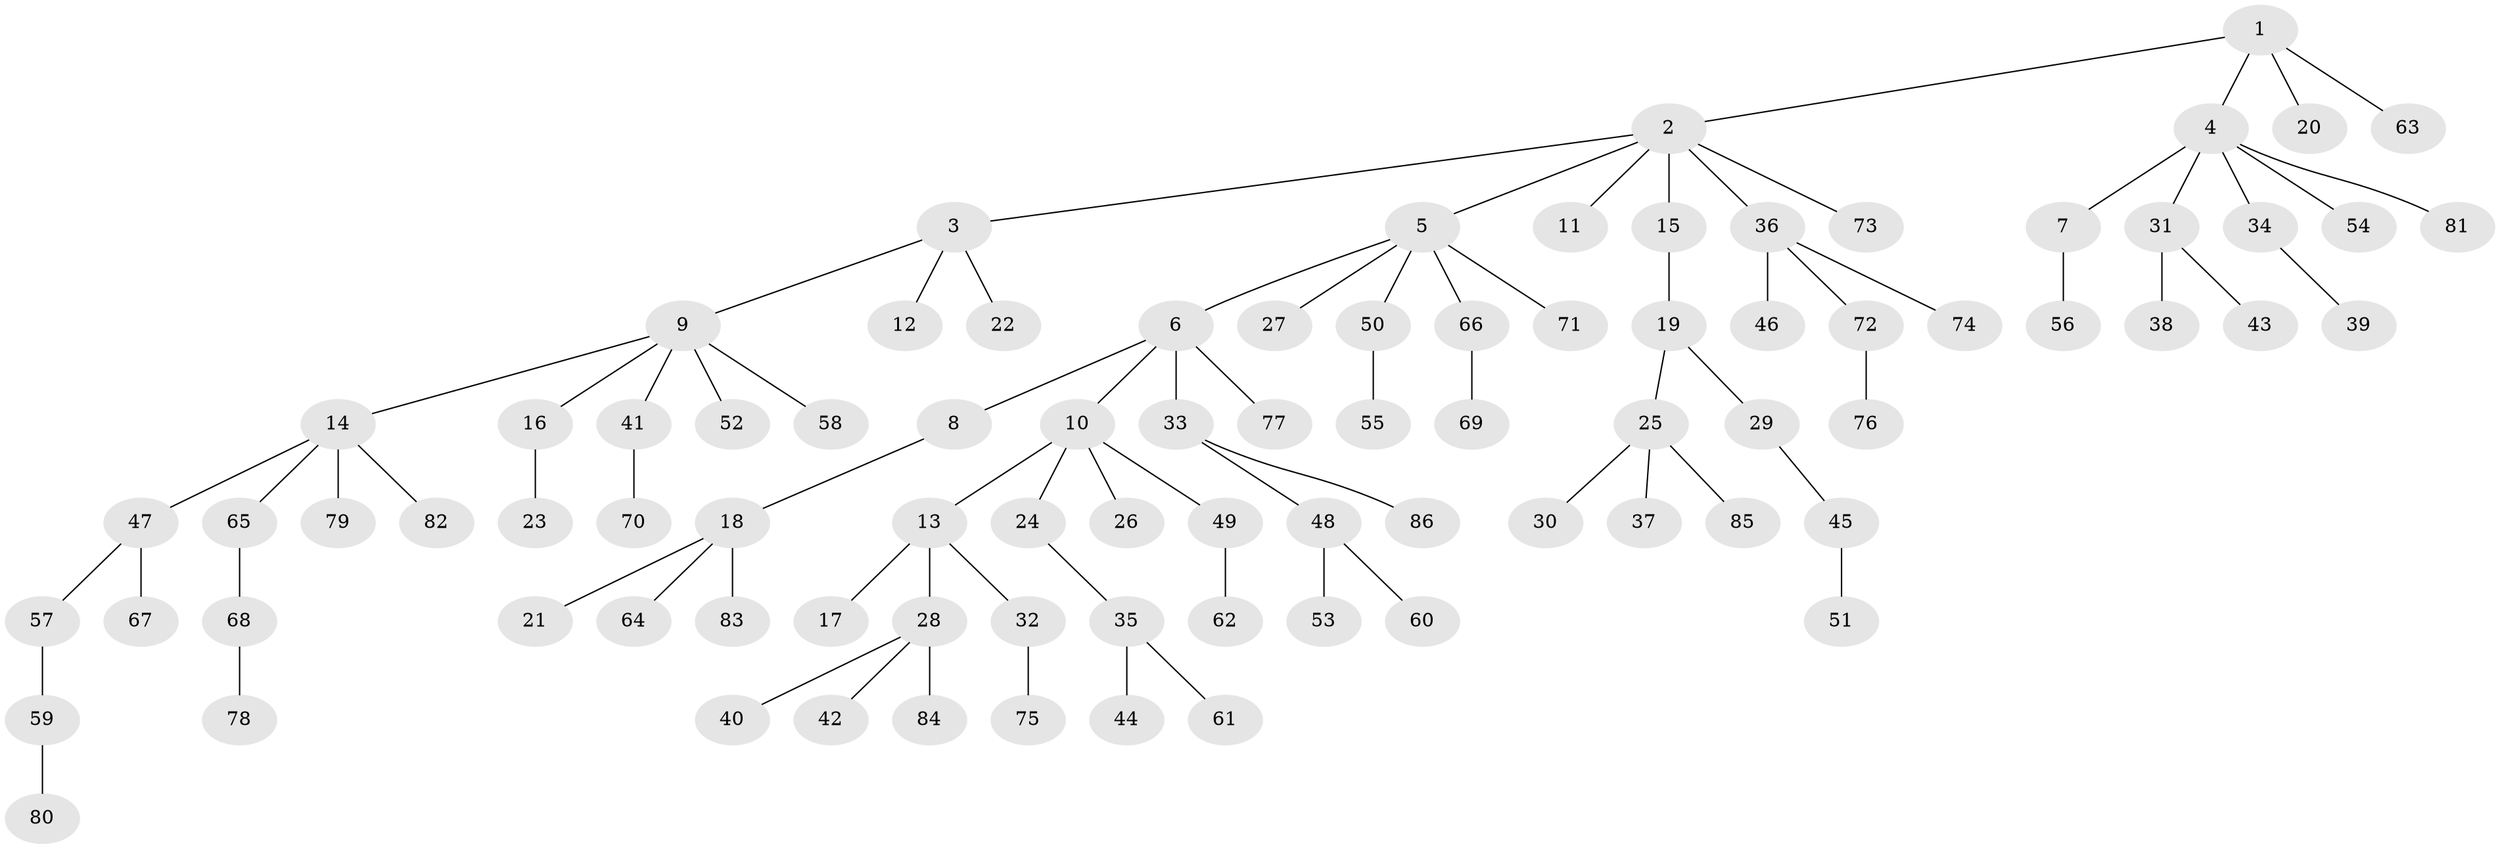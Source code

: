 // coarse degree distribution, {4: 0.03333333333333333, 1: 0.6833333333333333, 2: 0.18333333333333332, 3: 0.03333333333333333, 10: 0.03333333333333333, 16: 0.016666666666666666, 5: 0.016666666666666666}
// Generated by graph-tools (version 1.1) at 2025/56/03/04/25 21:56:55]
// undirected, 86 vertices, 85 edges
graph export_dot {
graph [start="1"]
  node [color=gray90,style=filled];
  1;
  2;
  3;
  4;
  5;
  6;
  7;
  8;
  9;
  10;
  11;
  12;
  13;
  14;
  15;
  16;
  17;
  18;
  19;
  20;
  21;
  22;
  23;
  24;
  25;
  26;
  27;
  28;
  29;
  30;
  31;
  32;
  33;
  34;
  35;
  36;
  37;
  38;
  39;
  40;
  41;
  42;
  43;
  44;
  45;
  46;
  47;
  48;
  49;
  50;
  51;
  52;
  53;
  54;
  55;
  56;
  57;
  58;
  59;
  60;
  61;
  62;
  63;
  64;
  65;
  66;
  67;
  68;
  69;
  70;
  71;
  72;
  73;
  74;
  75;
  76;
  77;
  78;
  79;
  80;
  81;
  82;
  83;
  84;
  85;
  86;
  1 -- 2;
  1 -- 4;
  1 -- 20;
  1 -- 63;
  2 -- 3;
  2 -- 5;
  2 -- 11;
  2 -- 15;
  2 -- 36;
  2 -- 73;
  3 -- 9;
  3 -- 12;
  3 -- 22;
  4 -- 7;
  4 -- 31;
  4 -- 34;
  4 -- 54;
  4 -- 81;
  5 -- 6;
  5 -- 27;
  5 -- 50;
  5 -- 66;
  5 -- 71;
  6 -- 8;
  6 -- 10;
  6 -- 33;
  6 -- 77;
  7 -- 56;
  8 -- 18;
  9 -- 14;
  9 -- 16;
  9 -- 41;
  9 -- 52;
  9 -- 58;
  10 -- 13;
  10 -- 24;
  10 -- 26;
  10 -- 49;
  13 -- 17;
  13 -- 28;
  13 -- 32;
  14 -- 47;
  14 -- 65;
  14 -- 79;
  14 -- 82;
  15 -- 19;
  16 -- 23;
  18 -- 21;
  18 -- 64;
  18 -- 83;
  19 -- 25;
  19 -- 29;
  24 -- 35;
  25 -- 30;
  25 -- 37;
  25 -- 85;
  28 -- 40;
  28 -- 42;
  28 -- 84;
  29 -- 45;
  31 -- 38;
  31 -- 43;
  32 -- 75;
  33 -- 48;
  33 -- 86;
  34 -- 39;
  35 -- 44;
  35 -- 61;
  36 -- 46;
  36 -- 72;
  36 -- 74;
  41 -- 70;
  45 -- 51;
  47 -- 57;
  47 -- 67;
  48 -- 53;
  48 -- 60;
  49 -- 62;
  50 -- 55;
  57 -- 59;
  59 -- 80;
  65 -- 68;
  66 -- 69;
  68 -- 78;
  72 -- 76;
}
